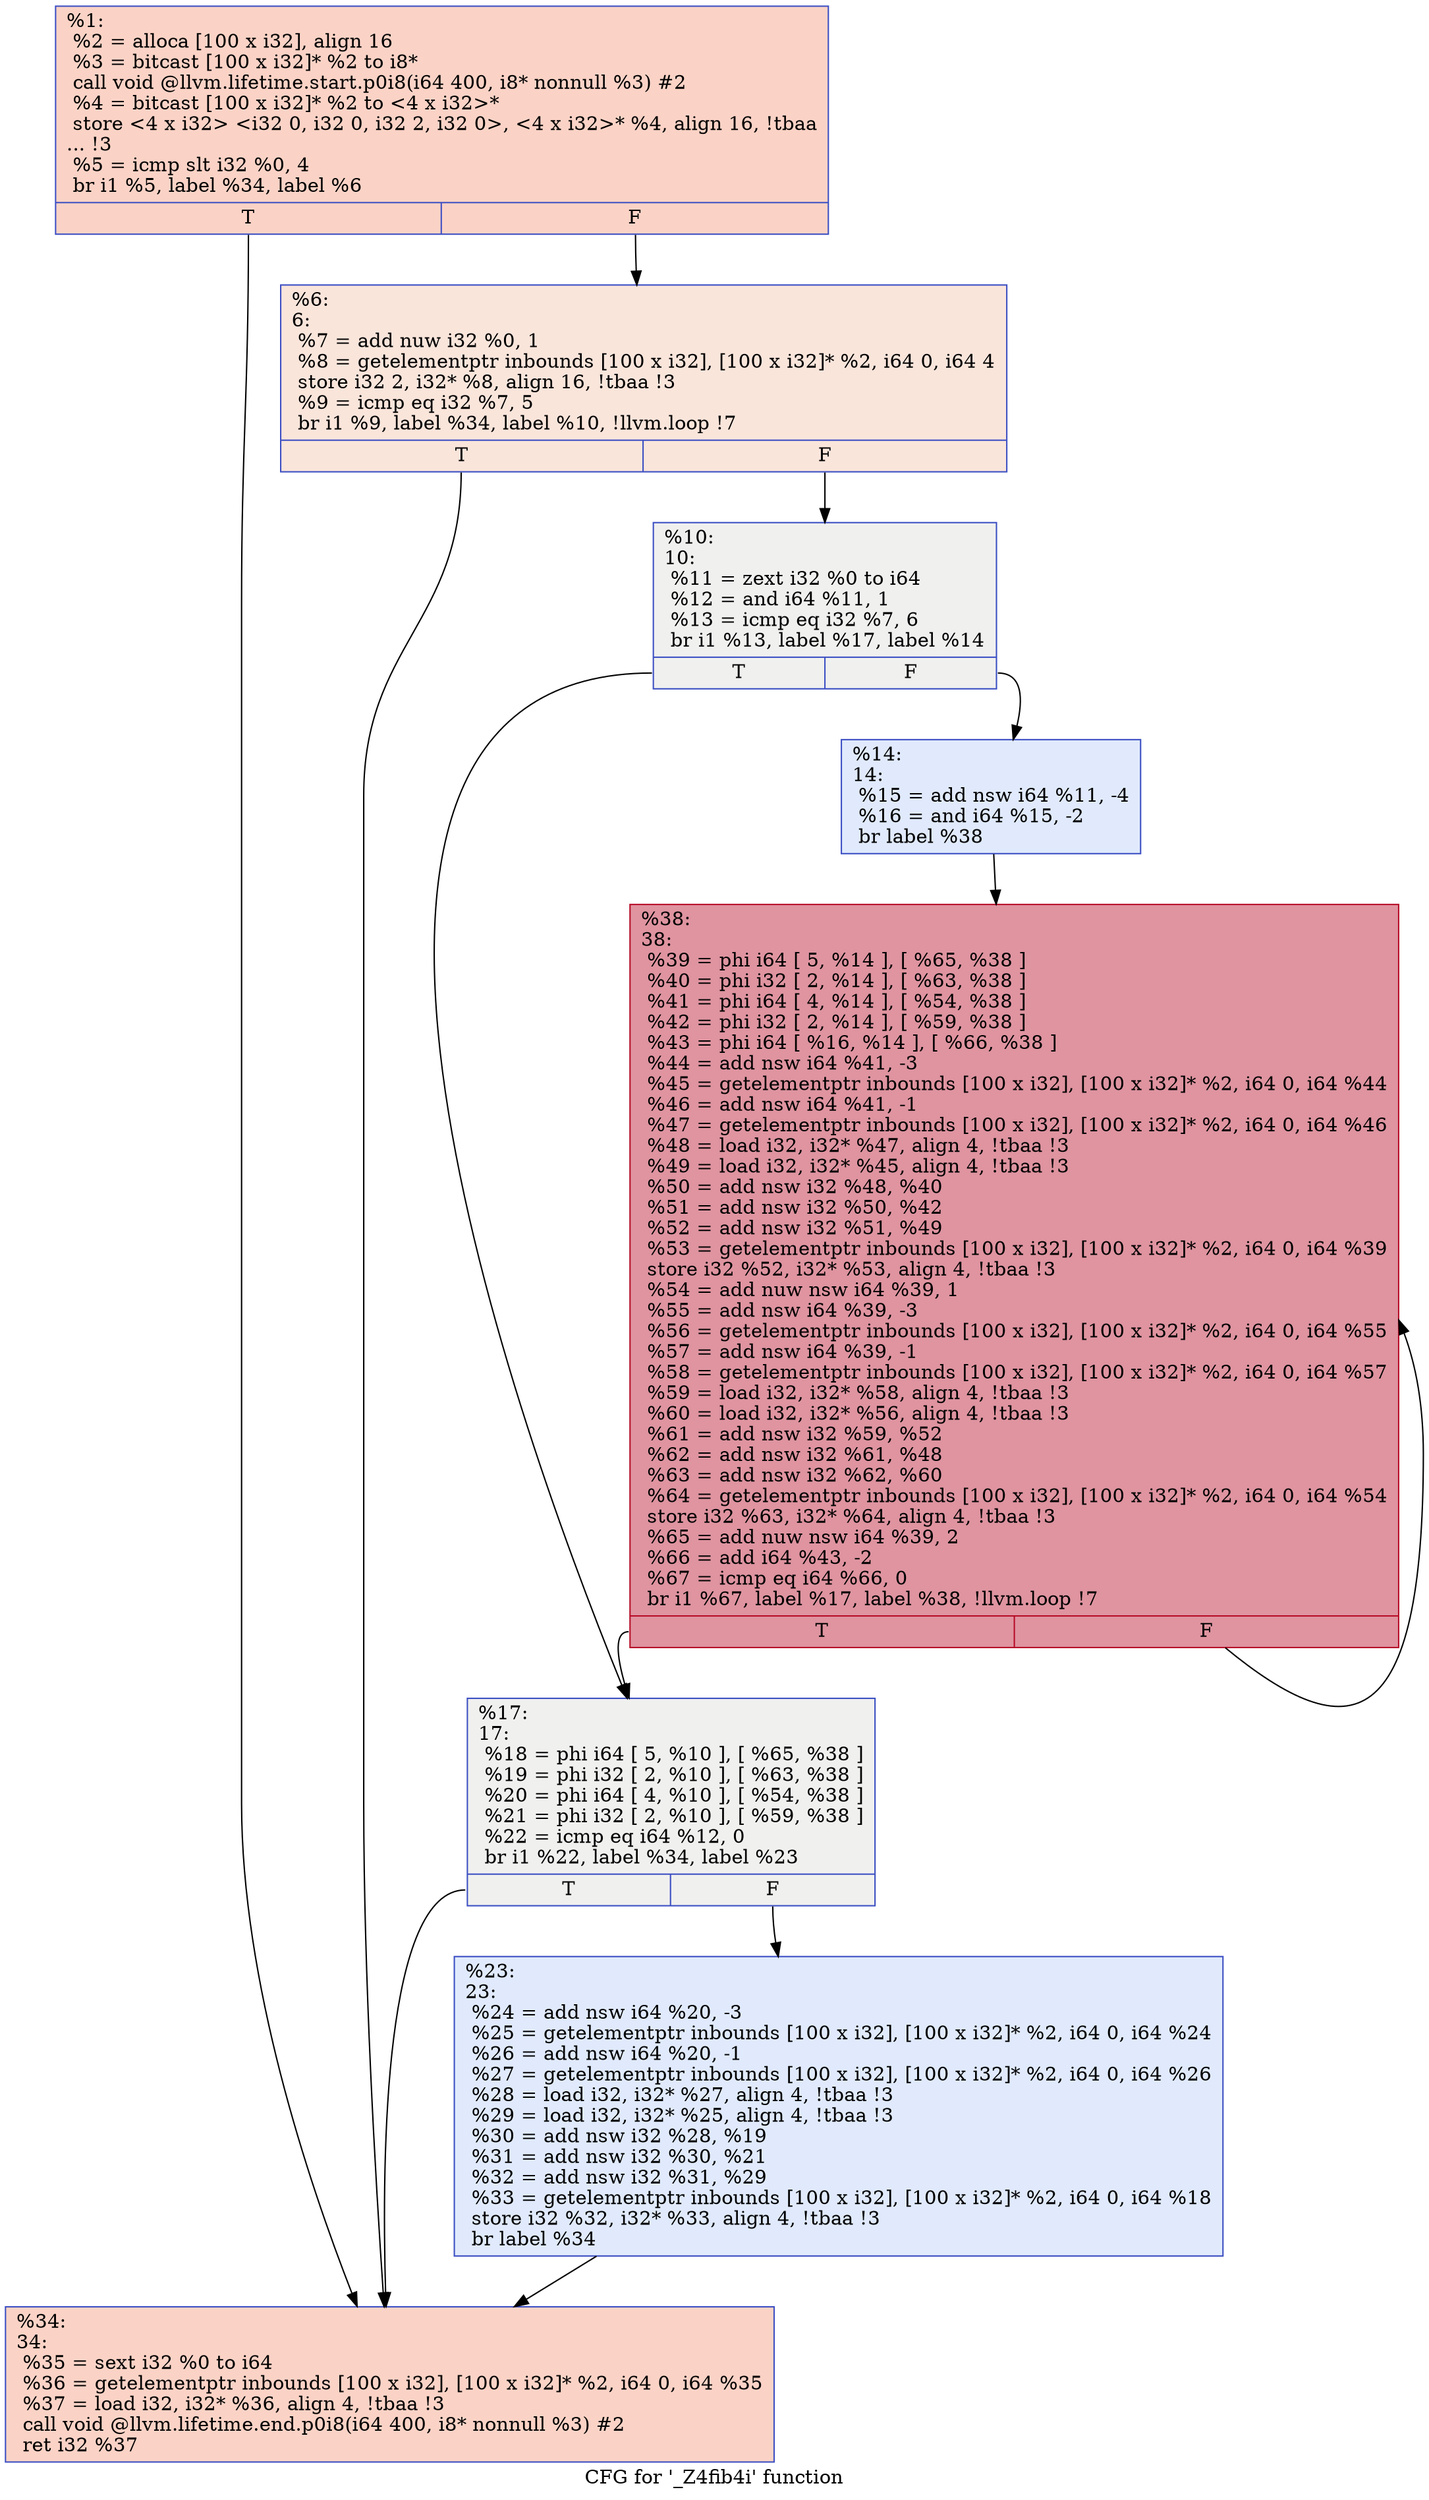 digraph "CFG for '_Z4fib4i' function" {
	label="CFG for '_Z4fib4i' function";

	Node0x556aeed1c120 [shape=record,color="#3d50c3ff", style=filled, fillcolor="#f59c7d70",label="{%1:\l  %2 = alloca [100 x i32], align 16\l  %3 = bitcast [100 x i32]* %2 to i8*\l  call void @llvm.lifetime.start.p0i8(i64 400, i8* nonnull %3) #2\l  %4 = bitcast [100 x i32]* %2 to \<4 x i32\>*\l  store \<4 x i32\> \<i32 0, i32 0, i32 2, i32 0\>, \<4 x i32\>* %4, align 16, !tbaa\l... !3\l  %5 = icmp slt i32 %0, 4\l  br i1 %5, label %34, label %6\l|{<s0>T|<s1>F}}"];
	Node0x556aeed1c120:s0 -> Node0x556aeed1e5f0;
	Node0x556aeed1c120:s1 -> Node0x556aeed1e680;
	Node0x556aeed1e680 [shape=record,color="#3d50c3ff", style=filled, fillcolor="#f4c5ad70",label="{%6:\l6:                                                \l  %7 = add nuw i32 %0, 1\l  %8 = getelementptr inbounds [100 x i32], [100 x i32]* %2, i64 0, i64 4\l  store i32 2, i32* %8, align 16, !tbaa !3\l  %9 = icmp eq i32 %7, 5\l  br i1 %9, label %34, label %10, !llvm.loop !7\l|{<s0>T|<s1>F}}"];
	Node0x556aeed1e680:s0 -> Node0x556aeed1e5f0;
	Node0x556aeed1e680:s1 -> Node0x556aeed1d830;
	Node0x556aeed1d830 [shape=record,color="#3d50c3ff", style=filled, fillcolor="#dedcdb70",label="{%10:\l10:                                               \l  %11 = zext i32 %0 to i64\l  %12 = and i64 %11, 1\l  %13 = icmp eq i32 %7, 6\l  br i1 %13, label %17, label %14\l|{<s0>T|<s1>F}}"];
	Node0x556aeed1d830:s0 -> Node0x556aeed1f500;
	Node0x556aeed1d830:s1 -> Node0x556aeed1f550;
	Node0x556aeed1f550 [shape=record,color="#3d50c3ff", style=filled, fillcolor="#b9d0f970",label="{%14:\l14:                                               \l  %15 = add nsw i64 %11, -4\l  %16 = and i64 %15, -2\l  br label %38\l}"];
	Node0x556aeed1f550 -> Node0x556aeed1f810;
	Node0x556aeed1f500 [shape=record,color="#3d50c3ff", style=filled, fillcolor="#dedcdb70",label="{%17:\l17:                                               \l  %18 = phi i64 [ 5, %10 ], [ %65, %38 ]\l  %19 = phi i32 [ 2, %10 ], [ %63, %38 ]\l  %20 = phi i64 [ 4, %10 ], [ %54, %38 ]\l  %21 = phi i32 [ 2, %10 ], [ %59, %38 ]\l  %22 = icmp eq i64 %12, 0\l  br i1 %22, label %34, label %23\l|{<s0>T|<s1>F}}"];
	Node0x556aeed1f500:s0 -> Node0x556aeed1e5f0;
	Node0x556aeed1f500:s1 -> Node0x556aeed1fd40;
	Node0x556aeed1fd40 [shape=record,color="#3d50c3ff", style=filled, fillcolor="#b9d0f970",label="{%23:\l23:                                               \l  %24 = add nsw i64 %20, -3\l  %25 = getelementptr inbounds [100 x i32], [100 x i32]* %2, i64 0, i64 %24\l  %26 = add nsw i64 %20, -1\l  %27 = getelementptr inbounds [100 x i32], [100 x i32]* %2, i64 0, i64 %26\l  %28 = load i32, i32* %27, align 4, !tbaa !3\l  %29 = load i32, i32* %25, align 4, !tbaa !3\l  %30 = add nsw i32 %28, %19\l  %31 = add nsw i32 %30, %21\l  %32 = add nsw i32 %31, %29\l  %33 = getelementptr inbounds [100 x i32], [100 x i32]* %2, i64 0, i64 %18\l  store i32 %32, i32* %33, align 4, !tbaa !3\l  br label %34\l}"];
	Node0x556aeed1fd40 -> Node0x556aeed1e5f0;
	Node0x556aeed1e5f0 [shape=record,color="#3d50c3ff", style=filled, fillcolor="#f59c7d70",label="{%34:\l34:                                               \l  %35 = sext i32 %0 to i64\l  %36 = getelementptr inbounds [100 x i32], [100 x i32]* %2, i64 0, i64 %35\l  %37 = load i32, i32* %36, align 4, !tbaa !3\l  call void @llvm.lifetime.end.p0i8(i64 400, i8* nonnull %3) #2\l  ret i32 %37\l}"];
	Node0x556aeed1f810 [shape=record,color="#b70d28ff", style=filled, fillcolor="#b70d2870",label="{%38:\l38:                                               \l  %39 = phi i64 [ 5, %14 ], [ %65, %38 ]\l  %40 = phi i32 [ 2, %14 ], [ %63, %38 ]\l  %41 = phi i64 [ 4, %14 ], [ %54, %38 ]\l  %42 = phi i32 [ 2, %14 ], [ %59, %38 ]\l  %43 = phi i64 [ %16, %14 ], [ %66, %38 ]\l  %44 = add nsw i64 %41, -3\l  %45 = getelementptr inbounds [100 x i32], [100 x i32]* %2, i64 0, i64 %44\l  %46 = add nsw i64 %41, -1\l  %47 = getelementptr inbounds [100 x i32], [100 x i32]* %2, i64 0, i64 %46\l  %48 = load i32, i32* %47, align 4, !tbaa !3\l  %49 = load i32, i32* %45, align 4, !tbaa !3\l  %50 = add nsw i32 %48, %40\l  %51 = add nsw i32 %50, %42\l  %52 = add nsw i32 %51, %49\l  %53 = getelementptr inbounds [100 x i32], [100 x i32]* %2, i64 0, i64 %39\l  store i32 %52, i32* %53, align 4, !tbaa !3\l  %54 = add nuw nsw i64 %39, 1\l  %55 = add nsw i64 %39, -3\l  %56 = getelementptr inbounds [100 x i32], [100 x i32]* %2, i64 0, i64 %55\l  %57 = add nsw i64 %39, -1\l  %58 = getelementptr inbounds [100 x i32], [100 x i32]* %2, i64 0, i64 %57\l  %59 = load i32, i32* %58, align 4, !tbaa !3\l  %60 = load i32, i32* %56, align 4, !tbaa !3\l  %61 = add nsw i32 %59, %52\l  %62 = add nsw i32 %61, %48\l  %63 = add nsw i32 %62, %60\l  %64 = getelementptr inbounds [100 x i32], [100 x i32]* %2, i64 0, i64 %54\l  store i32 %63, i32* %64, align 4, !tbaa !3\l  %65 = add nuw nsw i64 %39, 2\l  %66 = add i64 %43, -2\l  %67 = icmp eq i64 %66, 0\l  br i1 %67, label %17, label %38, !llvm.loop !7\l|{<s0>T|<s1>F}}"];
	Node0x556aeed1f810:s0 -> Node0x556aeed1f500;
	Node0x556aeed1f810:s1 -> Node0x556aeed1f810;
}
